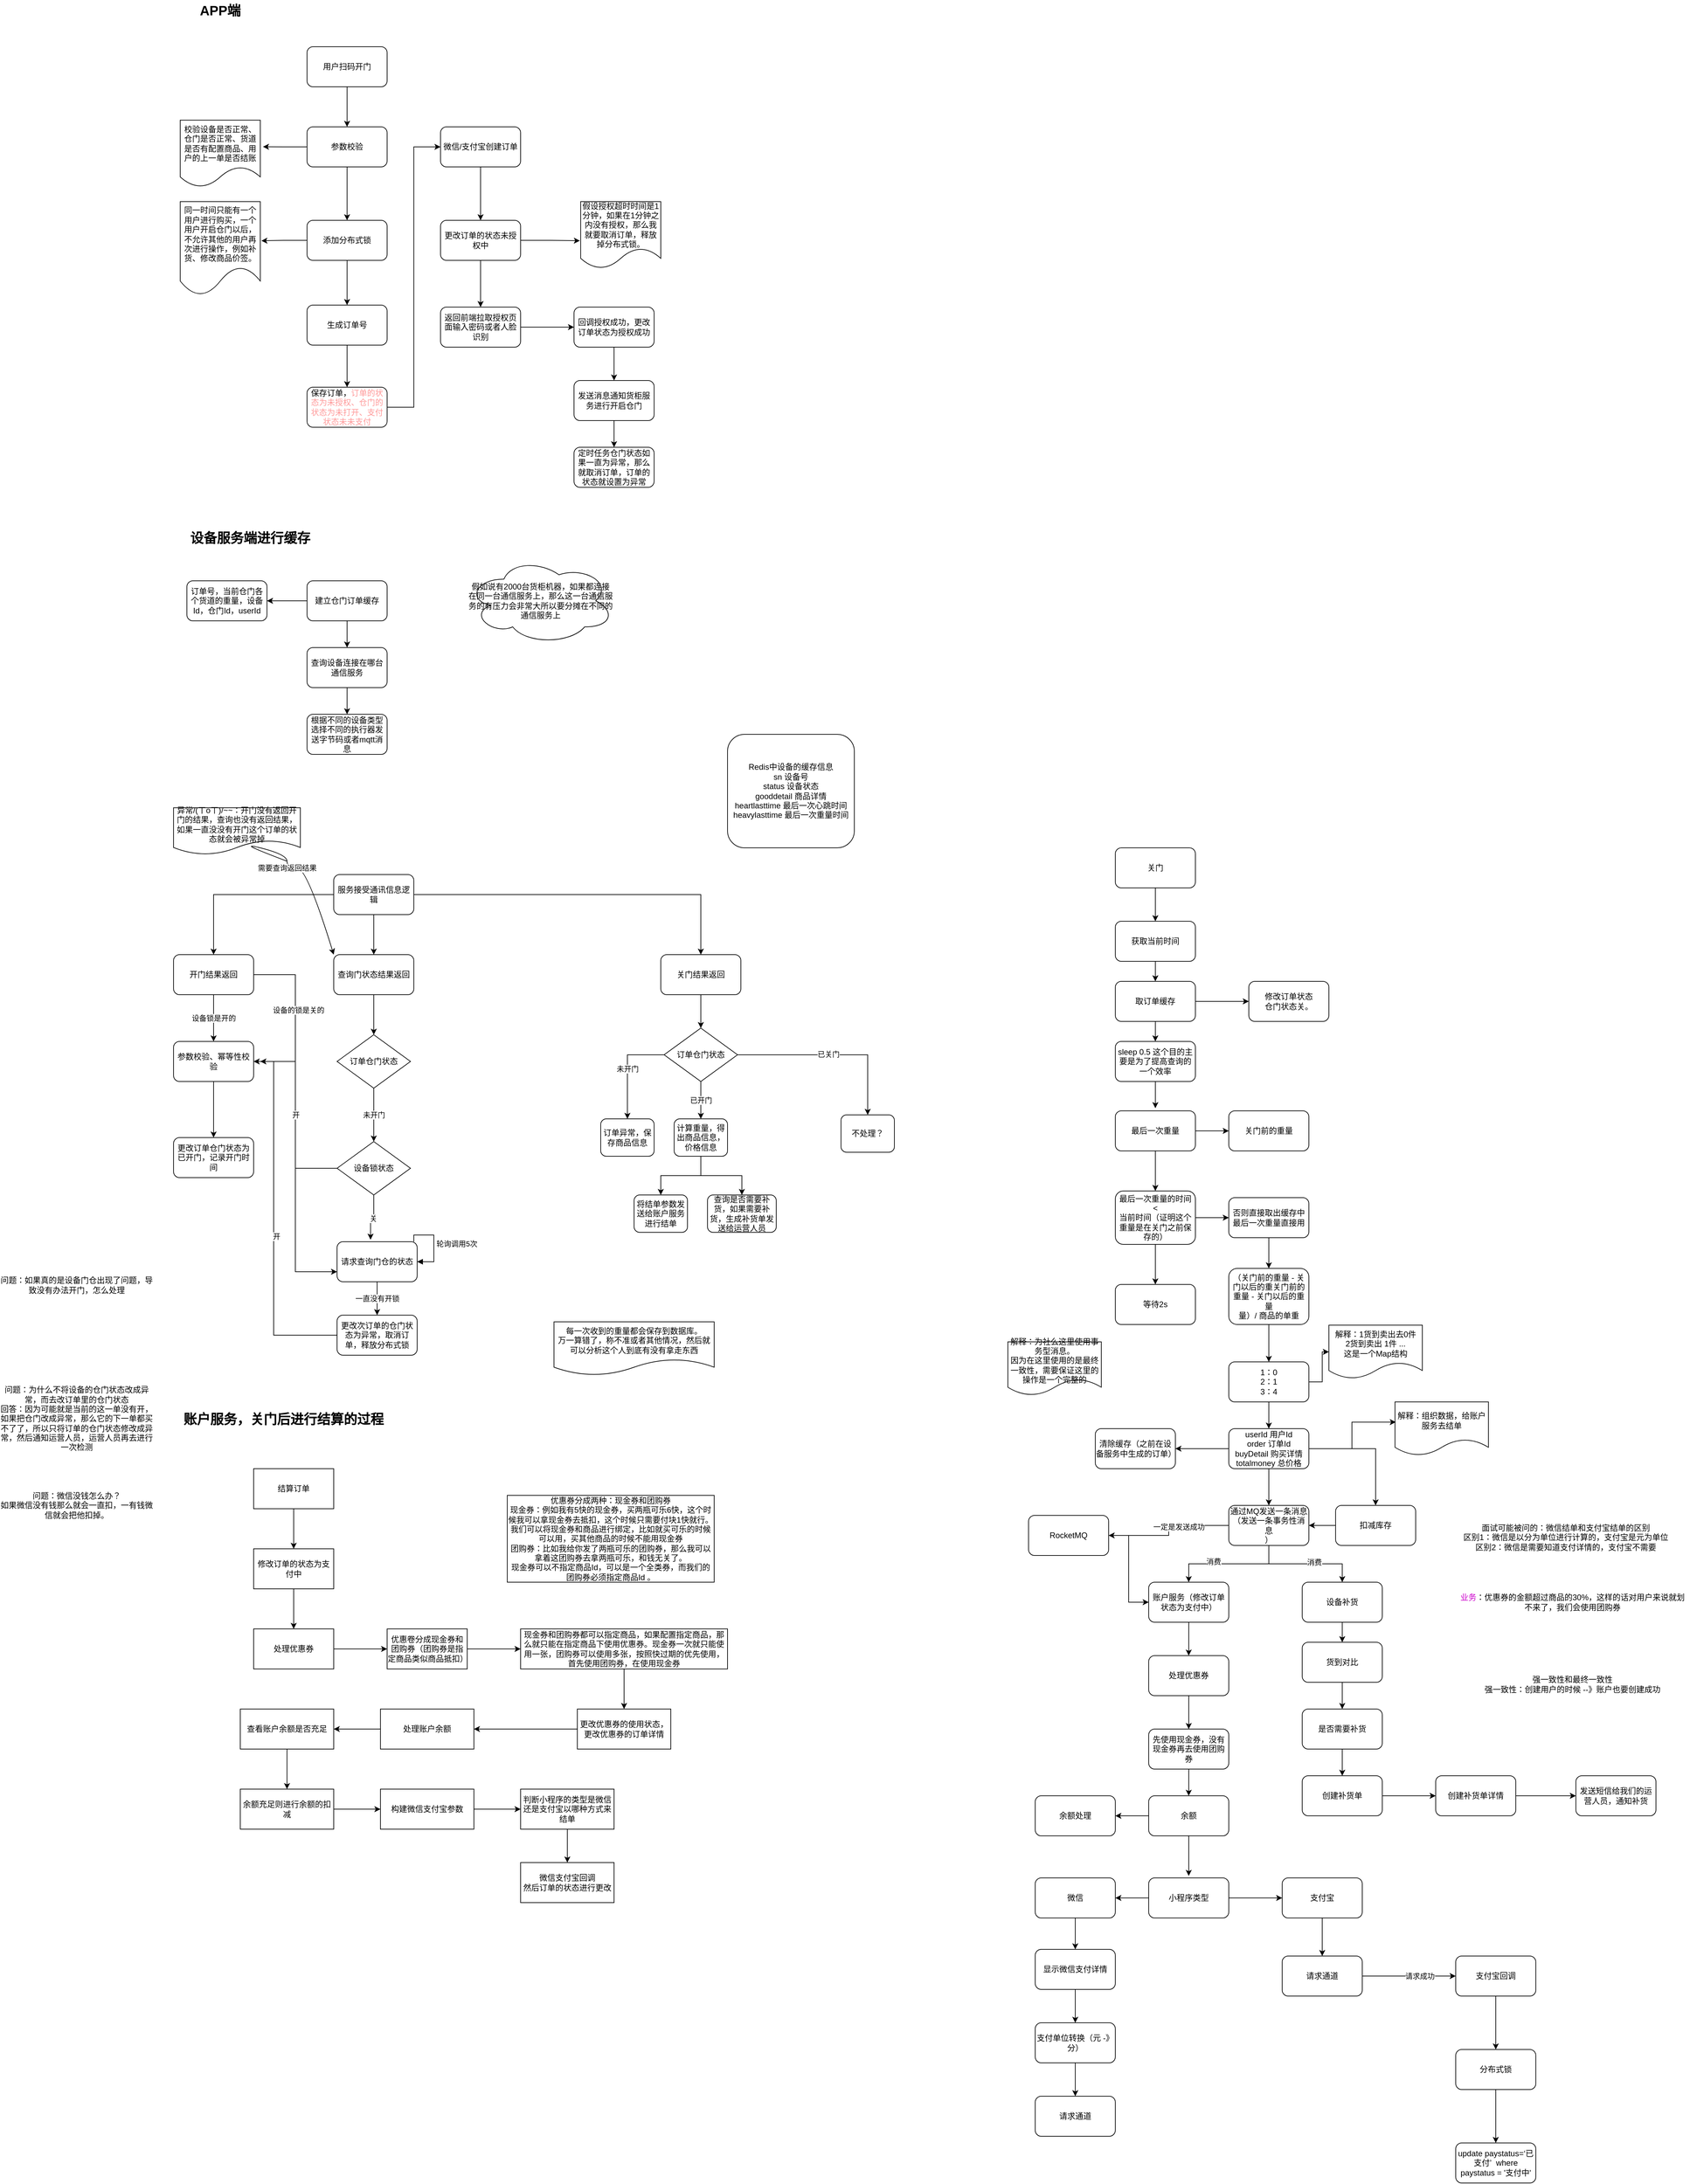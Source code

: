 <mxfile version="21.1.4" type="github">
  <diagram name="第 1 页" id="RkDC4rOG-JaYH36t-Z6l">
    <mxGraphModel dx="2062" dy="646" grid="1" gridSize="10" guides="1" tooltips="1" connect="1" arrows="1" fold="1" page="1" pageScale="1" pageWidth="827" pageHeight="1169" math="0" shadow="0">
      <root>
        <mxCell id="0" />
        <mxCell id="1" parent="0" />
        <mxCell id="wvqYO3dV8kKgbjnCDc3z-1" value="&lt;span style=&quot;font-size: 20px;&quot;&gt;&lt;b&gt;APP端&lt;/b&gt;&lt;/span&gt;" style="text;html=1;strokeColor=none;fillColor=none;align=center;verticalAlign=middle;whiteSpace=wrap;rounded=0;" vertex="1" parent="1">
          <mxGeometry x="20" y="50" width="100" height="30" as="geometry" />
        </mxCell>
        <mxCell id="wvqYO3dV8kKgbjnCDc3z-7" style="edgeStyle=orthogonalEdgeStyle;rounded=0;orthogonalLoop=1;jettySize=auto;html=1;entryX=0.5;entryY=0;entryDx=0;entryDy=0;" edge="1" parent="1" source="wvqYO3dV8kKgbjnCDc3z-2" target="wvqYO3dV8kKgbjnCDc3z-3">
          <mxGeometry relative="1" as="geometry" />
        </mxCell>
        <mxCell id="wvqYO3dV8kKgbjnCDc3z-2" value="用户扫码开门" style="rounded=1;whiteSpace=wrap;html=1;" vertex="1" parent="1">
          <mxGeometry x="200" y="120" width="120" height="60" as="geometry" />
        </mxCell>
        <mxCell id="wvqYO3dV8kKgbjnCDc3z-8" style="edgeStyle=orthogonalEdgeStyle;rounded=0;orthogonalLoop=1;jettySize=auto;html=1;entryX=0.5;entryY=0;entryDx=0;entryDy=0;" edge="1" parent="1" source="wvqYO3dV8kKgbjnCDc3z-3" target="wvqYO3dV8kKgbjnCDc3z-5">
          <mxGeometry relative="1" as="geometry" />
        </mxCell>
        <mxCell id="wvqYO3dV8kKgbjnCDc3z-12" style="edgeStyle=orthogonalEdgeStyle;rounded=0;orthogonalLoop=1;jettySize=auto;html=1;entryX=1.033;entryY=0.398;entryDx=0;entryDy=0;entryPerimeter=0;" edge="1" parent="1" source="wvqYO3dV8kKgbjnCDc3z-3" target="wvqYO3dV8kKgbjnCDc3z-10">
          <mxGeometry relative="1" as="geometry" />
        </mxCell>
        <mxCell id="wvqYO3dV8kKgbjnCDc3z-3" value="参数校验" style="rounded=1;whiteSpace=wrap;html=1;" vertex="1" parent="1">
          <mxGeometry x="200" y="240" width="120" height="60" as="geometry" />
        </mxCell>
        <mxCell id="wvqYO3dV8kKgbjnCDc3z-9" style="edgeStyle=orthogonalEdgeStyle;rounded=0;orthogonalLoop=1;jettySize=auto;html=1;exitX=0.5;exitY=1;exitDx=0;exitDy=0;entryX=0.5;entryY=0;entryDx=0;entryDy=0;" edge="1" parent="1" source="wvqYO3dV8kKgbjnCDc3z-5" target="wvqYO3dV8kKgbjnCDc3z-6">
          <mxGeometry relative="1" as="geometry" />
        </mxCell>
        <mxCell id="wvqYO3dV8kKgbjnCDc3z-15" style="edgeStyle=orthogonalEdgeStyle;rounded=0;orthogonalLoop=1;jettySize=auto;html=1;entryX=1.013;entryY=0.419;entryDx=0;entryDy=0;entryPerimeter=0;" edge="1" parent="1" source="wvqYO3dV8kKgbjnCDc3z-5" target="wvqYO3dV8kKgbjnCDc3z-13">
          <mxGeometry relative="1" as="geometry" />
        </mxCell>
        <mxCell id="wvqYO3dV8kKgbjnCDc3z-5" value="添加分布式锁" style="rounded=1;whiteSpace=wrap;html=1;" vertex="1" parent="1">
          <mxGeometry x="200" y="380" width="120" height="60" as="geometry" />
        </mxCell>
        <mxCell id="wvqYO3dV8kKgbjnCDc3z-17" style="edgeStyle=orthogonalEdgeStyle;rounded=0;orthogonalLoop=1;jettySize=auto;html=1;entryX=0.5;entryY=0;entryDx=0;entryDy=0;" edge="1" parent="1" source="wvqYO3dV8kKgbjnCDc3z-6" target="wvqYO3dV8kKgbjnCDc3z-16">
          <mxGeometry relative="1" as="geometry" />
        </mxCell>
        <mxCell id="wvqYO3dV8kKgbjnCDc3z-6" value="生成订单号" style="rounded=1;whiteSpace=wrap;html=1;" vertex="1" parent="1">
          <mxGeometry x="200" y="507" width="120" height="60" as="geometry" />
        </mxCell>
        <mxCell id="wvqYO3dV8kKgbjnCDc3z-10" value="校验设备是否正常、仓门是否正常、货道是否有配置商品、用户的上一单是否结账" style="shape=document;whiteSpace=wrap;html=1;boundedLbl=1;" vertex="1" parent="1">
          <mxGeometry x="10" y="230" width="120" height="100" as="geometry" />
        </mxCell>
        <mxCell id="wvqYO3dV8kKgbjnCDc3z-13" value="同一时间只能有一个用户进行购买，一个用户开启仓门以后，不允许其他的用户再次进行操作，例如补货、修改商品价签。" style="shape=document;whiteSpace=wrap;html=1;boundedLbl=1;" vertex="1" parent="1">
          <mxGeometry x="10" y="352" width="120" height="140" as="geometry" />
        </mxCell>
        <mxCell id="wvqYO3dV8kKgbjnCDc3z-21" style="edgeStyle=orthogonalEdgeStyle;rounded=0;orthogonalLoop=1;jettySize=auto;html=1;entryX=0;entryY=0.5;entryDx=0;entryDy=0;" edge="1" parent="1" source="wvqYO3dV8kKgbjnCDc3z-16" target="wvqYO3dV8kKgbjnCDc3z-18">
          <mxGeometry relative="1" as="geometry" />
        </mxCell>
        <mxCell id="wvqYO3dV8kKgbjnCDc3z-16" value="保存订单，&lt;font color=&quot;#ff9999&quot;&gt;订单的状态为未授权、仓门的状态为未打开、支付状态未未支付&lt;/font&gt;" style="rounded=1;whiteSpace=wrap;html=1;" vertex="1" parent="1">
          <mxGeometry x="200" y="630" width="120" height="60" as="geometry" />
        </mxCell>
        <mxCell id="wvqYO3dV8kKgbjnCDc3z-22" style="edgeStyle=orthogonalEdgeStyle;rounded=0;orthogonalLoop=1;jettySize=auto;html=1;entryX=0.5;entryY=0;entryDx=0;entryDy=0;" edge="1" parent="1" source="wvqYO3dV8kKgbjnCDc3z-18" target="wvqYO3dV8kKgbjnCDc3z-19">
          <mxGeometry relative="1" as="geometry" />
        </mxCell>
        <mxCell id="wvqYO3dV8kKgbjnCDc3z-18" value="微信/支付宝创建订单" style="rounded=1;whiteSpace=wrap;html=1;" vertex="1" parent="1">
          <mxGeometry x="400" y="240" width="120" height="60" as="geometry" />
        </mxCell>
        <mxCell id="wvqYO3dV8kKgbjnCDc3z-23" style="edgeStyle=orthogonalEdgeStyle;rounded=0;orthogonalLoop=1;jettySize=auto;html=1;entryX=0.5;entryY=0;entryDx=0;entryDy=0;" edge="1" parent="1" source="wvqYO3dV8kKgbjnCDc3z-19" target="wvqYO3dV8kKgbjnCDc3z-20">
          <mxGeometry relative="1" as="geometry" />
        </mxCell>
        <mxCell id="wvqYO3dV8kKgbjnCDc3z-25" style="edgeStyle=orthogonalEdgeStyle;rounded=0;orthogonalLoop=1;jettySize=auto;html=1;entryX=-0.01;entryY=0.586;entryDx=0;entryDy=0;entryPerimeter=0;" edge="1" parent="1" source="wvqYO3dV8kKgbjnCDc3z-19" target="wvqYO3dV8kKgbjnCDc3z-24">
          <mxGeometry relative="1" as="geometry" />
        </mxCell>
        <mxCell id="wvqYO3dV8kKgbjnCDc3z-19" value="更改订单的状态未授权中" style="rounded=1;whiteSpace=wrap;html=1;" vertex="1" parent="1">
          <mxGeometry x="400" y="380" width="120" height="60" as="geometry" />
        </mxCell>
        <mxCell id="wvqYO3dV8kKgbjnCDc3z-28" style="edgeStyle=orthogonalEdgeStyle;rounded=0;orthogonalLoop=1;jettySize=auto;html=1;entryX=0;entryY=0.5;entryDx=0;entryDy=0;" edge="1" parent="1" source="wvqYO3dV8kKgbjnCDc3z-20" target="wvqYO3dV8kKgbjnCDc3z-26">
          <mxGeometry relative="1" as="geometry" />
        </mxCell>
        <mxCell id="wvqYO3dV8kKgbjnCDc3z-20" value="返回前端拉取授权页面输入密码或者人脸识别" style="rounded=1;whiteSpace=wrap;html=1;" vertex="1" parent="1">
          <mxGeometry x="400" y="510" width="120" height="60" as="geometry" />
        </mxCell>
        <mxCell id="wvqYO3dV8kKgbjnCDc3z-24" value="假设授权超时时间是1分钟，如果在1分钟之内没有授权，那么我就要取消订单，释放掉分布式锁。" style="shape=document;whiteSpace=wrap;html=1;boundedLbl=1;" vertex="1" parent="1">
          <mxGeometry x="610" y="352" width="120" height="100" as="geometry" />
        </mxCell>
        <mxCell id="wvqYO3dV8kKgbjnCDc3z-29" style="edgeStyle=orthogonalEdgeStyle;rounded=0;orthogonalLoop=1;jettySize=auto;html=1;entryX=0.5;entryY=0;entryDx=0;entryDy=0;" edge="1" parent="1" source="wvqYO3dV8kKgbjnCDc3z-26" target="wvqYO3dV8kKgbjnCDc3z-27">
          <mxGeometry relative="1" as="geometry" />
        </mxCell>
        <mxCell id="wvqYO3dV8kKgbjnCDc3z-26" value="回调授权成功，更改订单状态为授权成功" style="rounded=1;whiteSpace=wrap;html=1;" vertex="1" parent="1">
          <mxGeometry x="600" y="510" width="120" height="60" as="geometry" />
        </mxCell>
        <mxCell id="wvqYO3dV8kKgbjnCDc3z-31" style="edgeStyle=orthogonalEdgeStyle;rounded=0;orthogonalLoop=1;jettySize=auto;html=1;entryX=0.5;entryY=0;entryDx=0;entryDy=0;" edge="1" parent="1" source="wvqYO3dV8kKgbjnCDc3z-27" target="wvqYO3dV8kKgbjnCDc3z-30">
          <mxGeometry relative="1" as="geometry" />
        </mxCell>
        <mxCell id="wvqYO3dV8kKgbjnCDc3z-27" value="发送消息通知货柜服务进行开启仓门" style="rounded=1;whiteSpace=wrap;html=1;" vertex="1" parent="1">
          <mxGeometry x="600" y="620" width="120" height="60" as="geometry" />
        </mxCell>
        <mxCell id="wvqYO3dV8kKgbjnCDc3z-30" value="定时任务仓门状态如果一直为异常，那么就取消订单，订单的状态就设置为异常" style="rounded=1;whiteSpace=wrap;html=1;" vertex="1" parent="1">
          <mxGeometry x="600" y="720" width="120" height="60" as="geometry" />
        </mxCell>
        <mxCell id="wvqYO3dV8kKgbjnCDc3z-32" value="&lt;span style=&quot;font-size: 20px;&quot;&gt;&lt;b&gt;设备服务端进行缓存&lt;/b&gt;&lt;/span&gt;" style="text;html=1;strokeColor=none;fillColor=none;align=center;verticalAlign=middle;whiteSpace=wrap;rounded=0;" vertex="1" parent="1">
          <mxGeometry x="20" y="840" width="190" height="30" as="geometry" />
        </mxCell>
        <mxCell id="wvqYO3dV8kKgbjnCDc3z-37" style="edgeStyle=orthogonalEdgeStyle;rounded=0;orthogonalLoop=1;jettySize=auto;html=1;entryX=1;entryY=0.5;entryDx=0;entryDy=0;" edge="1" parent="1" source="wvqYO3dV8kKgbjnCDc3z-33" target="wvqYO3dV8kKgbjnCDc3z-36">
          <mxGeometry relative="1" as="geometry" />
        </mxCell>
        <mxCell id="wvqYO3dV8kKgbjnCDc3z-38" style="edgeStyle=orthogonalEdgeStyle;rounded=0;orthogonalLoop=1;jettySize=auto;html=1;entryX=0.5;entryY=0;entryDx=0;entryDy=0;" edge="1" parent="1" source="wvqYO3dV8kKgbjnCDc3z-33" target="wvqYO3dV8kKgbjnCDc3z-34">
          <mxGeometry relative="1" as="geometry" />
        </mxCell>
        <mxCell id="wvqYO3dV8kKgbjnCDc3z-33" value="建立仓门订单缓存" style="rounded=1;whiteSpace=wrap;html=1;" vertex="1" parent="1">
          <mxGeometry x="200" y="920" width="120" height="60" as="geometry" />
        </mxCell>
        <mxCell id="wvqYO3dV8kKgbjnCDc3z-39" style="edgeStyle=orthogonalEdgeStyle;rounded=0;orthogonalLoop=1;jettySize=auto;html=1;entryX=0.5;entryY=0;entryDx=0;entryDy=0;" edge="1" parent="1" source="wvqYO3dV8kKgbjnCDc3z-34" target="wvqYO3dV8kKgbjnCDc3z-35">
          <mxGeometry relative="1" as="geometry" />
        </mxCell>
        <mxCell id="wvqYO3dV8kKgbjnCDc3z-34" value="查询设备连接在哪台通信服务" style="rounded=1;whiteSpace=wrap;html=1;" vertex="1" parent="1">
          <mxGeometry x="200" y="1020" width="120" height="60" as="geometry" />
        </mxCell>
        <mxCell id="wvqYO3dV8kKgbjnCDc3z-35" value="根据不同的设备类型选择不同的执行器发送字节码或者mqtt消息" style="rounded=1;whiteSpace=wrap;html=1;" vertex="1" parent="1">
          <mxGeometry x="200" y="1120" width="120" height="60" as="geometry" />
        </mxCell>
        <mxCell id="wvqYO3dV8kKgbjnCDc3z-36" value="订单号，当前仓门各个货道的重量，设备Id，仓门Id，userId" style="rounded=1;whiteSpace=wrap;html=1;" vertex="1" parent="1">
          <mxGeometry x="20" y="920" width="120" height="60" as="geometry" />
        </mxCell>
        <mxCell id="wvqYO3dV8kKgbjnCDc3z-40" value="假如说有2000台货柜机器，如果都连接在同一台通信服务上，那么这一台通信服务的有压力会非常大所以要分摊在不同的通信服务上" style="ellipse;shape=cloud;whiteSpace=wrap;html=1;" vertex="1" parent="1">
          <mxGeometry x="440" y="885" width="220" height="130" as="geometry" />
        </mxCell>
        <mxCell id="wvqYO3dV8kKgbjnCDc3z-42" value="&lt;span style=&quot;font-size: 20px;&quot;&gt;&lt;b&gt;账户服务，关门后进行结算的过程&lt;/b&gt;&lt;/span&gt;" style="text;html=1;strokeColor=none;fillColor=none;align=center;verticalAlign=middle;whiteSpace=wrap;rounded=0;" vertex="1" parent="1">
          <mxGeometry x="10" y="2160" width="310" height="30" as="geometry" />
        </mxCell>
        <mxCell id="wvqYO3dV8kKgbjnCDc3z-47" style="edgeStyle=orthogonalEdgeStyle;rounded=0;orthogonalLoop=1;jettySize=auto;html=1;" edge="1" parent="1" source="wvqYO3dV8kKgbjnCDc3z-43" target="wvqYO3dV8kKgbjnCDc3z-44">
          <mxGeometry relative="1" as="geometry" />
        </mxCell>
        <mxCell id="wvqYO3dV8kKgbjnCDc3z-43" value="结算订单" style="rounded=0;whiteSpace=wrap;html=1;" vertex="1" parent="1">
          <mxGeometry x="120" y="2250" width="120" height="60" as="geometry" />
        </mxCell>
        <mxCell id="wvqYO3dV8kKgbjnCDc3z-48" style="edgeStyle=orthogonalEdgeStyle;rounded=0;orthogonalLoop=1;jettySize=auto;html=1;entryX=0.5;entryY=0;entryDx=0;entryDy=0;" edge="1" parent="1" source="wvqYO3dV8kKgbjnCDc3z-44" target="wvqYO3dV8kKgbjnCDc3z-45">
          <mxGeometry relative="1" as="geometry" />
        </mxCell>
        <mxCell id="wvqYO3dV8kKgbjnCDc3z-44" value="修改订单的状态为支付中" style="rounded=0;whiteSpace=wrap;html=1;" vertex="1" parent="1">
          <mxGeometry x="120" y="2370" width="120" height="60" as="geometry" />
        </mxCell>
        <mxCell id="wvqYO3dV8kKgbjnCDc3z-49" style="edgeStyle=orthogonalEdgeStyle;rounded=0;orthogonalLoop=1;jettySize=auto;html=1;entryX=0;entryY=0.5;entryDx=0;entryDy=0;" edge="1" parent="1" source="wvqYO3dV8kKgbjnCDc3z-45" target="wvqYO3dV8kKgbjnCDc3z-46">
          <mxGeometry relative="1" as="geometry" />
        </mxCell>
        <mxCell id="wvqYO3dV8kKgbjnCDc3z-45" value="处理优惠券" style="rounded=0;whiteSpace=wrap;html=1;" vertex="1" parent="1">
          <mxGeometry x="120" y="2490" width="120" height="60" as="geometry" />
        </mxCell>
        <mxCell id="wvqYO3dV8kKgbjnCDc3z-51" style="edgeStyle=orthogonalEdgeStyle;rounded=0;orthogonalLoop=1;jettySize=auto;html=1;entryX=0;entryY=0.5;entryDx=0;entryDy=0;" edge="1" parent="1" source="wvqYO3dV8kKgbjnCDc3z-46" target="wvqYO3dV8kKgbjnCDc3z-50">
          <mxGeometry relative="1" as="geometry" />
        </mxCell>
        <mxCell id="wvqYO3dV8kKgbjnCDc3z-46" value="优惠卷分成现金券和团购券（团购券是指定商品类似商品抵扣）" style="rounded=0;whiteSpace=wrap;html=1;" vertex="1" parent="1">
          <mxGeometry x="320" y="2490" width="120" height="60" as="geometry" />
        </mxCell>
        <mxCell id="wvqYO3dV8kKgbjnCDc3z-53" style="edgeStyle=orthogonalEdgeStyle;rounded=0;orthogonalLoop=1;jettySize=auto;html=1;entryX=0.5;entryY=0;entryDx=0;entryDy=0;" edge="1" parent="1" source="wvqYO3dV8kKgbjnCDc3z-50" target="wvqYO3dV8kKgbjnCDc3z-52">
          <mxGeometry relative="1" as="geometry" />
        </mxCell>
        <mxCell id="wvqYO3dV8kKgbjnCDc3z-50" value="现金券和团购券都可以指定商品，如果配置指定商品，那么就只能在指定商品下使用优惠券。现金券一次就只能使用一张，团购券可以使用多张，按照快过期的优先使用，首先使用团购券，在使用现金券" style="rounded=0;whiteSpace=wrap;html=1;" vertex="1" parent="1">
          <mxGeometry x="520" y="2490" width="310" height="60" as="geometry" />
        </mxCell>
        <mxCell id="wvqYO3dV8kKgbjnCDc3z-55" style="edgeStyle=orthogonalEdgeStyle;rounded=0;orthogonalLoop=1;jettySize=auto;html=1;" edge="1" parent="1" source="wvqYO3dV8kKgbjnCDc3z-52" target="wvqYO3dV8kKgbjnCDc3z-54">
          <mxGeometry relative="1" as="geometry" />
        </mxCell>
        <mxCell id="wvqYO3dV8kKgbjnCDc3z-52" value="更改优惠券的使用状态，更改优惠券的订单详情" style="rounded=0;whiteSpace=wrap;html=1;" vertex="1" parent="1">
          <mxGeometry x="605" y="2610" width="140" height="60" as="geometry" />
        </mxCell>
        <mxCell id="wvqYO3dV8kKgbjnCDc3z-57" style="edgeStyle=orthogonalEdgeStyle;rounded=0;orthogonalLoop=1;jettySize=auto;html=1;entryX=1;entryY=0.5;entryDx=0;entryDy=0;" edge="1" parent="1" source="wvqYO3dV8kKgbjnCDc3z-54" target="wvqYO3dV8kKgbjnCDc3z-56">
          <mxGeometry relative="1" as="geometry" />
        </mxCell>
        <mxCell id="wvqYO3dV8kKgbjnCDc3z-54" value="处理账户余额" style="rounded=0;whiteSpace=wrap;html=1;" vertex="1" parent="1">
          <mxGeometry x="310" y="2610" width="140" height="60" as="geometry" />
        </mxCell>
        <mxCell id="wvqYO3dV8kKgbjnCDc3z-59" style="edgeStyle=orthogonalEdgeStyle;rounded=0;orthogonalLoop=1;jettySize=auto;html=1;entryX=0.5;entryY=0;entryDx=0;entryDy=0;" edge="1" parent="1" source="wvqYO3dV8kKgbjnCDc3z-56" target="wvqYO3dV8kKgbjnCDc3z-58">
          <mxGeometry relative="1" as="geometry" />
        </mxCell>
        <mxCell id="wvqYO3dV8kKgbjnCDc3z-56" value="查看账户余额是否充足" style="rounded=0;whiteSpace=wrap;html=1;" vertex="1" parent="1">
          <mxGeometry x="100" y="2610" width="140" height="60" as="geometry" />
        </mxCell>
        <mxCell id="wvqYO3dV8kKgbjnCDc3z-63" style="edgeStyle=orthogonalEdgeStyle;rounded=0;orthogonalLoop=1;jettySize=auto;html=1;entryX=0;entryY=0.5;entryDx=0;entryDy=0;" edge="1" parent="1" source="wvqYO3dV8kKgbjnCDc3z-58" target="wvqYO3dV8kKgbjnCDc3z-60">
          <mxGeometry relative="1" as="geometry" />
        </mxCell>
        <mxCell id="wvqYO3dV8kKgbjnCDc3z-58" value="余额充足则进行余额的扣减" style="rounded=0;whiteSpace=wrap;html=1;" vertex="1" parent="1">
          <mxGeometry x="100" y="2730" width="140" height="60" as="geometry" />
        </mxCell>
        <mxCell id="wvqYO3dV8kKgbjnCDc3z-64" style="edgeStyle=orthogonalEdgeStyle;rounded=0;orthogonalLoop=1;jettySize=auto;html=1;" edge="1" parent="1" source="wvqYO3dV8kKgbjnCDc3z-60" target="wvqYO3dV8kKgbjnCDc3z-61">
          <mxGeometry relative="1" as="geometry" />
        </mxCell>
        <mxCell id="wvqYO3dV8kKgbjnCDc3z-60" value="构建微信支付宝参数" style="rounded=0;whiteSpace=wrap;html=1;" vertex="1" parent="1">
          <mxGeometry x="310" y="2730" width="140" height="60" as="geometry" />
        </mxCell>
        <mxCell id="wvqYO3dV8kKgbjnCDc3z-65" style="edgeStyle=orthogonalEdgeStyle;rounded=0;orthogonalLoop=1;jettySize=auto;html=1;entryX=0.5;entryY=0;entryDx=0;entryDy=0;" edge="1" parent="1" source="wvqYO3dV8kKgbjnCDc3z-61" target="wvqYO3dV8kKgbjnCDc3z-62">
          <mxGeometry relative="1" as="geometry" />
        </mxCell>
        <mxCell id="wvqYO3dV8kKgbjnCDc3z-61" value="判断小程序的类型是微信还是支付宝以哪种方式来结单" style="rounded=0;whiteSpace=wrap;html=1;" vertex="1" parent="1">
          <mxGeometry x="520" y="2730" width="140" height="60" as="geometry" />
        </mxCell>
        <mxCell id="wvqYO3dV8kKgbjnCDc3z-62" value="微信支付宝回调&lt;br&gt;然后订单的状态进行更改" style="rounded=0;whiteSpace=wrap;html=1;" vertex="1" parent="1">
          <mxGeometry x="520" y="2840" width="140" height="60" as="geometry" />
        </mxCell>
        <mxCell id="wvqYO3dV8kKgbjnCDc3z-77" style="edgeStyle=orthogonalEdgeStyle;rounded=0;orthogonalLoop=1;jettySize=auto;html=1;entryX=0.5;entryY=0;entryDx=0;entryDy=0;" edge="1" parent="1" source="wvqYO3dV8kKgbjnCDc3z-67" target="wvqYO3dV8kKgbjnCDc3z-68">
          <mxGeometry relative="1" as="geometry" />
        </mxCell>
        <mxCell id="wvqYO3dV8kKgbjnCDc3z-78" style="edgeStyle=orthogonalEdgeStyle;rounded=0;orthogonalLoop=1;jettySize=auto;html=1;entryX=0.5;entryY=0;entryDx=0;entryDy=0;" edge="1" parent="1" source="wvqYO3dV8kKgbjnCDc3z-67" target="wvqYO3dV8kKgbjnCDc3z-70">
          <mxGeometry relative="1" as="geometry" />
        </mxCell>
        <mxCell id="wvqYO3dV8kKgbjnCDc3z-106" style="edgeStyle=orthogonalEdgeStyle;rounded=0;orthogonalLoop=1;jettySize=auto;html=1;entryX=0.5;entryY=0;entryDx=0;entryDy=0;" edge="1" parent="1" source="wvqYO3dV8kKgbjnCDc3z-67" target="wvqYO3dV8kKgbjnCDc3z-69">
          <mxGeometry relative="1" as="geometry" />
        </mxCell>
        <mxCell id="wvqYO3dV8kKgbjnCDc3z-67" value="服务接受通讯信息逻辑" style="rounded=1;whiteSpace=wrap;html=1;" vertex="1" parent="1">
          <mxGeometry x="240" y="1360" width="120" height="60" as="geometry" />
        </mxCell>
        <mxCell id="wvqYO3dV8kKgbjnCDc3z-79" value="设备锁是开的" style="edgeStyle=orthogonalEdgeStyle;rounded=0;orthogonalLoop=1;jettySize=auto;html=1;entryX=0.5;entryY=0;entryDx=0;entryDy=0;" edge="1" parent="1" source="wvqYO3dV8kKgbjnCDc3z-68" target="wvqYO3dV8kKgbjnCDc3z-76">
          <mxGeometry relative="1" as="geometry" />
        </mxCell>
        <mxCell id="wvqYO3dV8kKgbjnCDc3z-98" style="edgeStyle=orthogonalEdgeStyle;rounded=0;orthogonalLoop=1;jettySize=auto;html=1;entryX=0;entryY=0.75;entryDx=0;entryDy=0;" edge="1" parent="1" source="wvqYO3dV8kKgbjnCDc3z-68" target="wvqYO3dV8kKgbjnCDc3z-88">
          <mxGeometry relative="1" as="geometry" />
        </mxCell>
        <mxCell id="wvqYO3dV8kKgbjnCDc3z-99" value="设备的锁是关的" style="edgeLabel;html=1;align=center;verticalAlign=middle;resizable=0;points=[];" vertex="1" connectable="0" parent="wvqYO3dV8kKgbjnCDc3z-98">
          <mxGeometry x="-0.594" y="4" relative="1" as="geometry">
            <mxPoint as="offset" />
          </mxGeometry>
        </mxCell>
        <mxCell id="wvqYO3dV8kKgbjnCDc3z-68" value="开门结果返回" style="rounded=1;whiteSpace=wrap;html=1;" vertex="1" parent="1">
          <mxGeometry y="1480" width="120" height="60" as="geometry" />
        </mxCell>
        <mxCell id="wvqYO3dV8kKgbjnCDc3z-108" style="edgeStyle=orthogonalEdgeStyle;rounded=0;orthogonalLoop=1;jettySize=auto;html=1;entryX=0.5;entryY=0;entryDx=0;entryDy=0;" edge="1" parent="1" source="wvqYO3dV8kKgbjnCDc3z-69" target="wvqYO3dV8kKgbjnCDc3z-107">
          <mxGeometry relative="1" as="geometry" />
        </mxCell>
        <mxCell id="wvqYO3dV8kKgbjnCDc3z-69" value="关门结果返回" style="rounded=1;whiteSpace=wrap;html=1;" vertex="1" parent="1">
          <mxGeometry x="730" y="1480" width="120" height="60" as="geometry" />
        </mxCell>
        <mxCell id="wvqYO3dV8kKgbjnCDc3z-73" style="edgeStyle=orthogonalEdgeStyle;rounded=0;orthogonalLoop=1;jettySize=auto;html=1;" edge="1" parent="1" source="wvqYO3dV8kKgbjnCDc3z-70" target="wvqYO3dV8kKgbjnCDc3z-72">
          <mxGeometry relative="1" as="geometry" />
        </mxCell>
        <mxCell id="wvqYO3dV8kKgbjnCDc3z-70" value="查询门状态结果返回" style="rounded=1;whiteSpace=wrap;html=1;" vertex="1" parent="1">
          <mxGeometry x="240" y="1480" width="120" height="60" as="geometry" />
        </mxCell>
        <mxCell id="wvqYO3dV8kKgbjnCDc3z-75" value="未开门" style="edgeStyle=orthogonalEdgeStyle;rounded=0;orthogonalLoop=1;jettySize=auto;html=1;entryX=0.5;entryY=0;entryDx=0;entryDy=0;" edge="1" parent="1" source="wvqYO3dV8kKgbjnCDc3z-72" target="wvqYO3dV8kKgbjnCDc3z-74">
          <mxGeometry relative="1" as="geometry" />
        </mxCell>
        <mxCell id="wvqYO3dV8kKgbjnCDc3z-72" value="订单仓门状态" style="rhombus;whiteSpace=wrap;html=1;" vertex="1" parent="1">
          <mxGeometry x="245" y="1600" width="110" height="80" as="geometry" />
        </mxCell>
        <mxCell id="wvqYO3dV8kKgbjnCDc3z-82" value="开" style="edgeStyle=orthogonalEdgeStyle;rounded=0;orthogonalLoop=1;jettySize=auto;html=1;entryX=1;entryY=0.5;entryDx=0;entryDy=0;" edge="1" parent="1" source="wvqYO3dV8kKgbjnCDc3z-74" target="wvqYO3dV8kKgbjnCDc3z-76">
          <mxGeometry relative="1" as="geometry" />
        </mxCell>
        <mxCell id="wvqYO3dV8kKgbjnCDc3z-89" value="关" style="edgeStyle=orthogonalEdgeStyle;rounded=0;orthogonalLoop=1;jettySize=auto;html=1;entryX=0.418;entryY=-0.05;entryDx=0;entryDy=0;entryPerimeter=0;" edge="1" parent="1" source="wvqYO3dV8kKgbjnCDc3z-74" target="wvqYO3dV8kKgbjnCDc3z-88">
          <mxGeometry relative="1" as="geometry" />
        </mxCell>
        <mxCell id="wvqYO3dV8kKgbjnCDc3z-74" value="设备锁状态" style="rhombus;whiteSpace=wrap;html=1;" vertex="1" parent="1">
          <mxGeometry x="245" y="1760" width="110" height="80" as="geometry" />
        </mxCell>
        <mxCell id="wvqYO3dV8kKgbjnCDc3z-81" style="edgeStyle=orthogonalEdgeStyle;rounded=0;orthogonalLoop=1;jettySize=auto;html=1;entryX=0.5;entryY=0;entryDx=0;entryDy=0;" edge="1" parent="1" source="wvqYO3dV8kKgbjnCDc3z-76" target="wvqYO3dV8kKgbjnCDc3z-80">
          <mxGeometry relative="1" as="geometry" />
        </mxCell>
        <mxCell id="wvqYO3dV8kKgbjnCDc3z-76" value="参数校验、幂等性校验" style="rounded=1;whiteSpace=wrap;html=1;" vertex="1" parent="1">
          <mxGeometry y="1610" width="120" height="60" as="geometry" />
        </mxCell>
        <mxCell id="wvqYO3dV8kKgbjnCDc3z-80" value="更改订单仓门状态为已开门，记录开门时间" style="rounded=1;whiteSpace=wrap;html=1;" vertex="1" parent="1">
          <mxGeometry y="1754" width="120" height="60" as="geometry" />
        </mxCell>
        <mxCell id="wvqYO3dV8kKgbjnCDc3z-95" value="一直没有开锁" style="edgeStyle=orthogonalEdgeStyle;rounded=0;orthogonalLoop=1;jettySize=auto;html=1;entryX=0.5;entryY=0;entryDx=0;entryDy=0;" edge="1" parent="1" source="wvqYO3dV8kKgbjnCDc3z-88" target="wvqYO3dV8kKgbjnCDc3z-94">
          <mxGeometry relative="1" as="geometry" />
        </mxCell>
        <mxCell id="wvqYO3dV8kKgbjnCDc3z-88" value="请求查询门仓的状态" style="rounded=1;whiteSpace=wrap;html=1;" vertex="1" parent="1">
          <mxGeometry x="245" y="1910" width="120" height="60" as="geometry" />
        </mxCell>
        <mxCell id="wvqYO3dV8kKgbjnCDc3z-93" value="轮询调用5次" style="html=1;align=left;spacingLeft=2;endArrow=block;rounded=0;edgeStyle=orthogonalEdgeStyle;curved=0;rounded=0;" edge="1" parent="1">
          <mxGeometry relative="1" as="geometry">
            <mxPoint x="360" y="1910" as="sourcePoint" />
            <Array as="points">
              <mxPoint x="360" y="1900" />
              <mxPoint x="390" y="1900" />
              <mxPoint x="390" y="1940" />
            </Array>
            <mxPoint x="365" y="1940" as="targetPoint" />
          </mxGeometry>
        </mxCell>
        <mxCell id="wvqYO3dV8kKgbjnCDc3z-96" style="edgeStyle=orthogonalEdgeStyle;rounded=0;orthogonalLoop=1;jettySize=auto;html=1;" edge="1" parent="1" source="wvqYO3dV8kKgbjnCDc3z-94">
          <mxGeometry relative="1" as="geometry">
            <mxPoint x="130" y="1640" as="targetPoint" />
            <Array as="points">
              <mxPoint x="150" y="2050" />
              <mxPoint x="150" y="1640" />
            </Array>
          </mxGeometry>
        </mxCell>
        <mxCell id="wvqYO3dV8kKgbjnCDc3z-97" value="开" style="edgeLabel;html=1;align=center;verticalAlign=middle;resizable=0;points=[];" vertex="1" connectable="0" parent="wvqYO3dV8kKgbjnCDc3z-96">
          <mxGeometry x="-0.073" y="-3" relative="1" as="geometry">
            <mxPoint x="1" as="offset" />
          </mxGeometry>
        </mxCell>
        <mxCell id="wvqYO3dV8kKgbjnCDc3z-94" value="更改次订单的仓门状态为异常，取消订单，释放分布式锁" style="rounded=1;whiteSpace=wrap;html=1;" vertex="1" parent="1">
          <mxGeometry x="245" y="2020" width="120" height="60" as="geometry" />
        </mxCell>
        <mxCell id="wvqYO3dV8kKgbjnCDc3z-100" value="问题：如果真的是设备门仓出现了问题，导致没有办法开门，怎么处理" style="text;html=1;strokeColor=none;fillColor=none;align=center;verticalAlign=middle;whiteSpace=wrap;rounded=0;" vertex="1" parent="1">
          <mxGeometry x="-260" y="1960" width="230" height="30" as="geometry" />
        </mxCell>
        <mxCell id="wvqYO3dV8kKgbjnCDc3z-102" value="异常/(ㄒoㄒ)/~~：开门没有返回开门的结果，查询也没有返回结果，如果一直没没有开门这个订单的状态就会被异常掉" style="shape=document;whiteSpace=wrap;html=1;boundedLbl=1;" vertex="1" parent="1">
          <mxGeometry y="1260" width="190" height="70" as="geometry" />
        </mxCell>
        <mxCell id="wvqYO3dV8kKgbjnCDc3z-103" value="问题：为什么不将设备的仓门状态改成异常，而去改订单里的仓门状态&lt;br&gt;回答：因为可能就是当前的这一单没有开，如果把仓门改成异常，那么它的下一单都买不了了，所以只将订单的仓门状态修改成异常，然后通知运营人员，运营人员再去进行一次检测" style="text;html=1;strokeColor=none;fillColor=none;align=center;verticalAlign=middle;whiteSpace=wrap;rounded=0;" vertex="1" parent="1">
          <mxGeometry x="-260" y="2115" width="230" height="120" as="geometry" />
        </mxCell>
        <mxCell id="wvqYO3dV8kKgbjnCDc3z-104" value="" style="curved=1;endArrow=classic;html=1;rounded=0;entryX=0;entryY=0;entryDx=0;entryDy=0;" edge="1" parent="1" target="wvqYO3dV8kKgbjnCDc3z-70">
          <mxGeometry width="50" height="50" relative="1" as="geometry">
            <mxPoint x="170" y="1340" as="sourcePoint" />
            <mxPoint x="40" y="1260" as="targetPoint" />
            <Array as="points">
              <mxPoint x="90" y="1310" />
              <mxPoint x="170" y="1330" />
              <mxPoint x="170" y="1350" />
              <mxPoint x="200" y="1350" />
            </Array>
          </mxGeometry>
        </mxCell>
        <mxCell id="wvqYO3dV8kKgbjnCDc3z-105" value="需要查询返回结果&lt;br&gt;" style="edgeLabel;html=1;align=center;verticalAlign=middle;resizable=0;points=[];" vertex="1" connectable="0" parent="wvqYO3dV8kKgbjnCDc3z-104">
          <mxGeometry x="-0.486" y="-11" relative="1" as="geometry">
            <mxPoint x="77" y="28" as="offset" />
          </mxGeometry>
        </mxCell>
        <mxCell id="wvqYO3dV8kKgbjnCDc3z-110" value="未开门" style="edgeStyle=orthogonalEdgeStyle;rounded=0;orthogonalLoop=1;jettySize=auto;html=1;entryX=0.5;entryY=0;entryDx=0;entryDy=0;" edge="1" parent="1" source="wvqYO3dV8kKgbjnCDc3z-107" target="wvqYO3dV8kKgbjnCDc3z-109">
          <mxGeometry relative="1" as="geometry" />
        </mxCell>
        <mxCell id="wvqYO3dV8kKgbjnCDc3z-112" value="已开门" style="edgeStyle=orthogonalEdgeStyle;rounded=0;orthogonalLoop=1;jettySize=auto;html=1;entryX=0.5;entryY=0;entryDx=0;entryDy=0;" edge="1" parent="1" source="wvqYO3dV8kKgbjnCDc3z-107" target="wvqYO3dV8kKgbjnCDc3z-111">
          <mxGeometry relative="1" as="geometry" />
        </mxCell>
        <mxCell id="wvqYO3dV8kKgbjnCDc3z-118" style="edgeStyle=orthogonalEdgeStyle;rounded=0;orthogonalLoop=1;jettySize=auto;html=1;entryX=0.5;entryY=0;entryDx=0;entryDy=0;" edge="1" parent="1" source="wvqYO3dV8kKgbjnCDc3z-107" target="wvqYO3dV8kKgbjnCDc3z-117">
          <mxGeometry relative="1" as="geometry" />
        </mxCell>
        <mxCell id="wvqYO3dV8kKgbjnCDc3z-119" value="已关门" style="edgeLabel;html=1;align=center;verticalAlign=middle;resizable=0;points=[];" vertex="1" connectable="0" parent="wvqYO3dV8kKgbjnCDc3z-118">
          <mxGeometry x="-0.046" y="1" relative="1" as="geometry">
            <mxPoint as="offset" />
          </mxGeometry>
        </mxCell>
        <mxCell id="wvqYO3dV8kKgbjnCDc3z-107" value="订单仓门状态" style="rhombus;whiteSpace=wrap;html=1;" vertex="1" parent="1">
          <mxGeometry x="735" y="1590" width="110" height="80" as="geometry" />
        </mxCell>
        <mxCell id="wvqYO3dV8kKgbjnCDc3z-109" value="订单异常，保存商品信息" style="rounded=1;whiteSpace=wrap;html=1;" vertex="1" parent="1">
          <mxGeometry x="640" y="1726" width="80" height="56" as="geometry" />
        </mxCell>
        <mxCell id="wvqYO3dV8kKgbjnCDc3z-115" style="edgeStyle=orthogonalEdgeStyle;rounded=0;orthogonalLoop=1;jettySize=auto;html=1;entryX=0.5;entryY=0;entryDx=0;entryDy=0;" edge="1" parent="1" source="wvqYO3dV8kKgbjnCDc3z-111" target="wvqYO3dV8kKgbjnCDc3z-113">
          <mxGeometry relative="1" as="geometry" />
        </mxCell>
        <mxCell id="wvqYO3dV8kKgbjnCDc3z-116" style="edgeStyle=orthogonalEdgeStyle;rounded=0;orthogonalLoop=1;jettySize=auto;html=1;entryX=0.5;entryY=0;entryDx=0;entryDy=0;" edge="1" parent="1" source="wvqYO3dV8kKgbjnCDc3z-111" target="wvqYO3dV8kKgbjnCDc3z-114">
          <mxGeometry relative="1" as="geometry" />
        </mxCell>
        <mxCell id="wvqYO3dV8kKgbjnCDc3z-111" value="计算重量，得出商品信息，价格信息" style="rounded=1;whiteSpace=wrap;html=1;" vertex="1" parent="1">
          <mxGeometry x="750" y="1726" width="80" height="56" as="geometry" />
        </mxCell>
        <mxCell id="wvqYO3dV8kKgbjnCDc3z-113" value="将结单参数发送给账户服务进行结单" style="rounded=1;whiteSpace=wrap;html=1;" vertex="1" parent="1">
          <mxGeometry x="690" y="1840" width="80" height="56" as="geometry" />
        </mxCell>
        <mxCell id="wvqYO3dV8kKgbjnCDc3z-114" value="查询是否需要补货，如果需要补货，生成补货单发送给运营人员" style="rounded=1;whiteSpace=wrap;html=1;" vertex="1" parent="1">
          <mxGeometry x="800" y="1840" width="103" height="56" as="geometry" />
        </mxCell>
        <mxCell id="wvqYO3dV8kKgbjnCDc3z-117" value="不处理？" style="rounded=1;whiteSpace=wrap;html=1;" vertex="1" parent="1">
          <mxGeometry x="1000" y="1720" width="80" height="56" as="geometry" />
        </mxCell>
        <mxCell id="wvqYO3dV8kKgbjnCDc3z-120" value="问题：微信没钱怎么办？&lt;br&gt;如果微信没有钱那么就会一直扣，一有钱微信就会把他扣掉。" style="text;html=1;strokeColor=none;fillColor=none;align=center;verticalAlign=middle;whiteSpace=wrap;rounded=0;" vertex="1" parent="1">
          <mxGeometry x="-260" y="2290" width="230" height="30" as="geometry" />
        </mxCell>
        <mxCell id="wvqYO3dV8kKgbjnCDc3z-121" value="每一次收到的重量都会保存到数据库。&lt;br&gt;万一算错了，称不准或者其他情况，然后就可以分析这个人到底有没有拿走东西" style="shape=document;whiteSpace=wrap;html=1;boundedLbl=1;" vertex="1" parent="1">
          <mxGeometry x="570" y="2030" width="240" height="80" as="geometry" />
        </mxCell>
        <mxCell id="wvqYO3dV8kKgbjnCDc3z-129" style="edgeStyle=orthogonalEdgeStyle;rounded=0;orthogonalLoop=1;jettySize=auto;html=1;entryX=0.5;entryY=0;entryDx=0;entryDy=0;" edge="1" parent="1" source="wvqYO3dV8kKgbjnCDc3z-122" target="wvqYO3dV8kKgbjnCDc3z-123">
          <mxGeometry relative="1" as="geometry" />
        </mxCell>
        <mxCell id="wvqYO3dV8kKgbjnCDc3z-122" value="关门" style="rounded=1;whiteSpace=wrap;html=1;" vertex="1" parent="1">
          <mxGeometry x="1411" y="1320" width="120" height="60" as="geometry" />
        </mxCell>
        <mxCell id="wvqYO3dV8kKgbjnCDc3z-130" style="edgeStyle=orthogonalEdgeStyle;rounded=0;orthogonalLoop=1;jettySize=auto;html=1;" edge="1" parent="1" source="wvqYO3dV8kKgbjnCDc3z-123" target="wvqYO3dV8kKgbjnCDc3z-125">
          <mxGeometry relative="1" as="geometry" />
        </mxCell>
        <mxCell id="wvqYO3dV8kKgbjnCDc3z-123" value="获取当前时间" style="rounded=1;whiteSpace=wrap;html=1;" vertex="1" parent="1">
          <mxGeometry x="1411" y="1430" width="120" height="60" as="geometry" />
        </mxCell>
        <mxCell id="wvqYO3dV8kKgbjnCDc3z-124" value="Redis中设备的缓存信息&lt;br&gt;sn 设备号&lt;br&gt;status 设备状态&lt;br&gt;gooddetail 商品详情&lt;br&gt;heartlasttime 最后一次心跳时间&lt;br&gt;heavylasttime 最后一次重量时间" style="rounded=1;whiteSpace=wrap;html=1;" vertex="1" parent="1">
          <mxGeometry x="830" y="1150" width="190" height="170" as="geometry" />
        </mxCell>
        <mxCell id="wvqYO3dV8kKgbjnCDc3z-140" style="edgeStyle=orthogonalEdgeStyle;rounded=0;orthogonalLoop=1;jettySize=auto;html=1;entryX=0.5;entryY=0;entryDx=0;entryDy=0;" edge="1" parent="1" source="wvqYO3dV8kKgbjnCDc3z-125" target="wvqYO3dV8kKgbjnCDc3z-139">
          <mxGeometry relative="1" as="geometry" />
        </mxCell>
        <mxCell id="wvqYO3dV8kKgbjnCDc3z-199" value="" style="edgeStyle=orthogonalEdgeStyle;rounded=0;orthogonalLoop=1;jettySize=auto;html=1;" edge="1" parent="1" source="wvqYO3dV8kKgbjnCDc3z-125" target="wvqYO3dV8kKgbjnCDc3z-198">
          <mxGeometry relative="1" as="geometry" />
        </mxCell>
        <mxCell id="wvqYO3dV8kKgbjnCDc3z-125" value="取订单缓存" style="rounded=1;whiteSpace=wrap;html=1;" vertex="1" parent="1">
          <mxGeometry x="1411" y="1520" width="120" height="60" as="geometry" />
        </mxCell>
        <mxCell id="wvqYO3dV8kKgbjnCDc3z-132" style="edgeStyle=orthogonalEdgeStyle;rounded=0;orthogonalLoop=1;jettySize=auto;html=1;" edge="1" parent="1" source="wvqYO3dV8kKgbjnCDc3z-126" target="wvqYO3dV8kKgbjnCDc3z-127">
          <mxGeometry relative="1" as="geometry" />
        </mxCell>
        <mxCell id="wvqYO3dV8kKgbjnCDc3z-134" style="edgeStyle=orthogonalEdgeStyle;rounded=0;orthogonalLoop=1;jettySize=auto;html=1;entryX=0.5;entryY=0;entryDx=0;entryDy=0;" edge="1" parent="1" source="wvqYO3dV8kKgbjnCDc3z-126" target="wvqYO3dV8kKgbjnCDc3z-128">
          <mxGeometry relative="1" as="geometry" />
        </mxCell>
        <mxCell id="wvqYO3dV8kKgbjnCDc3z-126" value="最后一次重量" style="rounded=1;whiteSpace=wrap;html=1;" vertex="1" parent="1">
          <mxGeometry x="1411" y="1714" width="120" height="60" as="geometry" />
        </mxCell>
        <mxCell id="wvqYO3dV8kKgbjnCDc3z-127" value="关门前的重量" style="rounded=1;whiteSpace=wrap;html=1;" vertex="1" parent="1">
          <mxGeometry x="1581" y="1714" width="120" height="60" as="geometry" />
        </mxCell>
        <mxCell id="wvqYO3dV8kKgbjnCDc3z-136" style="edgeStyle=orthogonalEdgeStyle;rounded=0;orthogonalLoop=1;jettySize=auto;html=1;entryX=0.5;entryY=0;entryDx=0;entryDy=0;" edge="1" parent="1" source="wvqYO3dV8kKgbjnCDc3z-128" target="wvqYO3dV8kKgbjnCDc3z-135">
          <mxGeometry relative="1" as="geometry" />
        </mxCell>
        <mxCell id="wvqYO3dV8kKgbjnCDc3z-138" style="edgeStyle=orthogonalEdgeStyle;rounded=0;orthogonalLoop=1;jettySize=auto;html=1;" edge="1" parent="1" source="wvqYO3dV8kKgbjnCDc3z-128" target="wvqYO3dV8kKgbjnCDc3z-137">
          <mxGeometry relative="1" as="geometry" />
        </mxCell>
        <mxCell id="wvqYO3dV8kKgbjnCDc3z-128" value="最后一次重量的时间 &amp;lt;&lt;br&gt;当前时间（证明这个重量是在关门之前保存的）" style="rounded=1;whiteSpace=wrap;html=1;" vertex="1" parent="1">
          <mxGeometry x="1411" y="1834" width="120" height="80" as="geometry" />
        </mxCell>
        <mxCell id="wvqYO3dV8kKgbjnCDc3z-135" value="等待2s" style="rounded=1;whiteSpace=wrap;html=1;" vertex="1" parent="1">
          <mxGeometry x="1411" y="1974" width="120" height="60" as="geometry" />
        </mxCell>
        <mxCell id="wvqYO3dV8kKgbjnCDc3z-143" value="" style="edgeStyle=orthogonalEdgeStyle;rounded=0;orthogonalLoop=1;jettySize=auto;html=1;" edge="1" parent="1" source="wvqYO3dV8kKgbjnCDc3z-137" target="wvqYO3dV8kKgbjnCDc3z-142">
          <mxGeometry relative="1" as="geometry" />
        </mxCell>
        <mxCell id="wvqYO3dV8kKgbjnCDc3z-137" value="否则直接取出缓存中最后一次重量直接用" style="rounded=1;whiteSpace=wrap;html=1;" vertex="1" parent="1">
          <mxGeometry x="1581" y="1844" width="120" height="60" as="geometry" />
        </mxCell>
        <mxCell id="wvqYO3dV8kKgbjnCDc3z-141" style="edgeStyle=orthogonalEdgeStyle;rounded=0;orthogonalLoop=1;jettySize=auto;html=1;" edge="1" parent="1" source="wvqYO3dV8kKgbjnCDc3z-139">
          <mxGeometry relative="1" as="geometry">
            <mxPoint x="1471" y="1710" as="targetPoint" />
          </mxGeometry>
        </mxCell>
        <mxCell id="wvqYO3dV8kKgbjnCDc3z-139" value="sleep 0.5 这个目的主要是为了提高查询的一个效率" style="rounded=1;whiteSpace=wrap;html=1;" vertex="1" parent="1">
          <mxGeometry x="1411" y="1610" width="120" height="60" as="geometry" />
        </mxCell>
        <mxCell id="wvqYO3dV8kKgbjnCDc3z-145" style="edgeStyle=orthogonalEdgeStyle;rounded=0;orthogonalLoop=1;jettySize=auto;html=1;entryX=0.5;entryY=0;entryDx=0;entryDy=0;" edge="1" parent="1" source="wvqYO3dV8kKgbjnCDc3z-142" target="wvqYO3dV8kKgbjnCDc3z-144">
          <mxGeometry relative="1" as="geometry" />
        </mxCell>
        <mxCell id="wvqYO3dV8kKgbjnCDc3z-142" value="（关门前的重量 - 关门以后的重关门前的重量 - 关门以后的重量&lt;br&gt;量）/ 商品的单重" style="whiteSpace=wrap;html=1;rounded=1;" vertex="1" parent="1">
          <mxGeometry x="1581" y="1950" width="120" height="84" as="geometry" />
        </mxCell>
        <mxCell id="wvqYO3dV8kKgbjnCDc3z-149" value="" style="edgeStyle=orthogonalEdgeStyle;rounded=0;orthogonalLoop=1;jettySize=auto;html=1;" edge="1" parent="1" source="wvqYO3dV8kKgbjnCDc3z-144" target="wvqYO3dV8kKgbjnCDc3z-148">
          <mxGeometry relative="1" as="geometry" />
        </mxCell>
        <mxCell id="wvqYO3dV8kKgbjnCDc3z-151" style="edgeStyle=orthogonalEdgeStyle;rounded=0;orthogonalLoop=1;jettySize=auto;html=1;" edge="1" parent="1" source="wvqYO3dV8kKgbjnCDc3z-144" target="wvqYO3dV8kKgbjnCDc3z-146">
          <mxGeometry relative="1" as="geometry" />
        </mxCell>
        <mxCell id="wvqYO3dV8kKgbjnCDc3z-144" value="1：0&lt;br&gt;2：1&lt;br&gt;3：4" style="rounded=1;whiteSpace=wrap;html=1;" vertex="1" parent="1">
          <mxGeometry x="1581" y="2090" width="120" height="60" as="geometry" />
        </mxCell>
        <mxCell id="wvqYO3dV8kKgbjnCDc3z-146" value="解释：1货到卖出去0件&lt;br&gt;2货到卖出 1件 ...&lt;br&gt;这是一个Map结构" style="shape=document;whiteSpace=wrap;html=1;boundedLbl=1;" vertex="1" parent="1">
          <mxGeometry x="1731" y="2035" width="140" height="80" as="geometry" />
        </mxCell>
        <mxCell id="wvqYO3dV8kKgbjnCDc3z-147" value="解释：组织数据，给账户服务去结单" style="shape=document;whiteSpace=wrap;html=1;boundedLbl=1;" vertex="1" parent="1">
          <mxGeometry x="1830" y="2150" width="140" height="80" as="geometry" />
        </mxCell>
        <mxCell id="wvqYO3dV8kKgbjnCDc3z-150" style="edgeStyle=orthogonalEdgeStyle;rounded=0;orthogonalLoop=1;jettySize=auto;html=1;entryX=0.009;entryY=0.378;entryDx=0;entryDy=0;entryPerimeter=0;" edge="1" parent="1" source="wvqYO3dV8kKgbjnCDc3z-148" target="wvqYO3dV8kKgbjnCDc3z-147">
          <mxGeometry relative="1" as="geometry" />
        </mxCell>
        <mxCell id="wvqYO3dV8kKgbjnCDc3z-153" value="" style="edgeStyle=orthogonalEdgeStyle;rounded=0;orthogonalLoop=1;jettySize=auto;html=1;" edge="1" parent="1" source="wvqYO3dV8kKgbjnCDc3z-148" target="wvqYO3dV8kKgbjnCDc3z-152">
          <mxGeometry relative="1" as="geometry" />
        </mxCell>
        <mxCell id="wvqYO3dV8kKgbjnCDc3z-155" style="edgeStyle=orthogonalEdgeStyle;rounded=0;orthogonalLoop=1;jettySize=auto;html=1;entryX=0.5;entryY=0;entryDx=0;entryDy=0;" edge="1" parent="1" source="wvqYO3dV8kKgbjnCDc3z-148" target="wvqYO3dV8kKgbjnCDc3z-154">
          <mxGeometry relative="1" as="geometry" />
        </mxCell>
        <mxCell id="wvqYO3dV8kKgbjnCDc3z-205" style="edgeStyle=orthogonalEdgeStyle;rounded=0;orthogonalLoop=1;jettySize=auto;html=1;entryX=0.5;entryY=0;entryDx=0;entryDy=0;" edge="1" parent="1" source="wvqYO3dV8kKgbjnCDc3z-148" target="wvqYO3dV8kKgbjnCDc3z-204">
          <mxGeometry relative="1" as="geometry" />
        </mxCell>
        <mxCell id="wvqYO3dV8kKgbjnCDc3z-148" value="userId 用户Id&lt;br&gt;order 订单Id&lt;br&gt;buyDetail 购买详情&lt;br&gt;totalmoney 总价格" style="rounded=1;whiteSpace=wrap;html=1;" vertex="1" parent="1">
          <mxGeometry x="1581" y="2190" width="120" height="60" as="geometry" />
        </mxCell>
        <mxCell id="wvqYO3dV8kKgbjnCDc3z-152" value="清除缓存（之前在设备服务中生成的订单）" style="whiteSpace=wrap;html=1;rounded=1;" vertex="1" parent="1">
          <mxGeometry x="1381" y="2190" width="120" height="60" as="geometry" />
        </mxCell>
        <mxCell id="wvqYO3dV8kKgbjnCDc3z-158" style="edgeStyle=orthogonalEdgeStyle;rounded=0;orthogonalLoop=1;jettySize=auto;html=1;entryX=0.5;entryY=0;entryDx=0;entryDy=0;" edge="1" parent="1" source="wvqYO3dV8kKgbjnCDc3z-154" target="wvqYO3dV8kKgbjnCDc3z-157">
          <mxGeometry relative="1" as="geometry" />
        </mxCell>
        <mxCell id="wvqYO3dV8kKgbjnCDc3z-161" value="消费" style="edgeLabel;html=1;align=center;verticalAlign=middle;resizable=0;points=[];" vertex="1" connectable="0" parent="wvqYO3dV8kKgbjnCDc3z-158">
          <mxGeometry x="0.155" y="3" relative="1" as="geometry">
            <mxPoint as="offset" />
          </mxGeometry>
        </mxCell>
        <mxCell id="wvqYO3dV8kKgbjnCDc3z-159" style="edgeStyle=orthogonalEdgeStyle;rounded=0;orthogonalLoop=1;jettySize=auto;html=1;entryX=0.5;entryY=0;entryDx=0;entryDy=0;" edge="1" parent="1" source="wvqYO3dV8kKgbjnCDc3z-154" target="wvqYO3dV8kKgbjnCDc3z-156">
          <mxGeometry relative="1" as="geometry" />
        </mxCell>
        <mxCell id="wvqYO3dV8kKgbjnCDc3z-160" value="消费" style="edgeLabel;html=1;align=center;verticalAlign=middle;resizable=0;points=[];" vertex="1" connectable="0" parent="wvqYO3dV8kKgbjnCDc3z-159">
          <mxGeometry x="0.27" y="-4" relative="1" as="geometry">
            <mxPoint as="offset" />
          </mxGeometry>
        </mxCell>
        <mxCell id="wvqYO3dV8kKgbjnCDc3z-192" style="edgeStyle=orthogonalEdgeStyle;rounded=0;orthogonalLoop=1;jettySize=auto;html=1;entryX=1;entryY=0.5;entryDx=0;entryDy=0;" edge="1" parent="1" source="wvqYO3dV8kKgbjnCDc3z-154" target="wvqYO3dV8kKgbjnCDc3z-191">
          <mxGeometry relative="1" as="geometry" />
        </mxCell>
        <mxCell id="wvqYO3dV8kKgbjnCDc3z-194" value="一定是发送成功" style="edgeLabel;html=1;align=center;verticalAlign=middle;resizable=0;points=[];" vertex="1" connectable="0" parent="wvqYO3dV8kKgbjnCDc3z-192">
          <mxGeometry x="-0.226" y="2" relative="1" as="geometry">
            <mxPoint as="offset" />
          </mxGeometry>
        </mxCell>
        <mxCell id="wvqYO3dV8kKgbjnCDc3z-154" value="通过MQ发送一条消息（发送一条事务性消息&lt;br&gt;）" style="rounded=1;whiteSpace=wrap;html=1;" vertex="1" parent="1">
          <mxGeometry x="1581" y="2305" width="120" height="60" as="geometry" />
        </mxCell>
        <mxCell id="wvqYO3dV8kKgbjnCDc3z-164" style="edgeStyle=orthogonalEdgeStyle;rounded=0;orthogonalLoop=1;jettySize=auto;html=1;entryX=0.5;entryY=0;entryDx=0;entryDy=0;" edge="1" parent="1" source="wvqYO3dV8kKgbjnCDc3z-156" target="wvqYO3dV8kKgbjnCDc3z-163">
          <mxGeometry relative="1" as="geometry" />
        </mxCell>
        <mxCell id="wvqYO3dV8kKgbjnCDc3z-156" value="账户服务（修改订单状态为支付中）" style="rounded=1;whiteSpace=wrap;html=1;" vertex="1" parent="1">
          <mxGeometry x="1461" y="2420" width="120" height="60" as="geometry" />
        </mxCell>
        <mxCell id="wvqYO3dV8kKgbjnCDc3z-208" value="" style="edgeStyle=orthogonalEdgeStyle;rounded=0;orthogonalLoop=1;jettySize=auto;html=1;" edge="1" parent="1" source="wvqYO3dV8kKgbjnCDc3z-157" target="wvqYO3dV8kKgbjnCDc3z-207">
          <mxGeometry relative="1" as="geometry" />
        </mxCell>
        <mxCell id="wvqYO3dV8kKgbjnCDc3z-157" value="设备补货" style="rounded=1;whiteSpace=wrap;html=1;" vertex="1" parent="1">
          <mxGeometry x="1691" y="2420" width="120" height="60" as="geometry" />
        </mxCell>
        <mxCell id="wvqYO3dV8kKgbjnCDc3z-162" value="面试可能被问的：微信结单和支付宝结单的区别&lt;br&gt;区别1：微信是以分为单位进行计算的，支付宝是元为单位&lt;br&gt;区别2：微信是需要知道支付详情的，支付宝不需要" style="text;html=1;strokeColor=none;fillColor=none;align=center;verticalAlign=middle;whiteSpace=wrap;rounded=0;" vertex="1" parent="1">
          <mxGeometry x="1911" y="2340" width="350" height="25" as="geometry" />
        </mxCell>
        <mxCell id="wvqYO3dV8kKgbjnCDc3z-167" style="edgeStyle=orthogonalEdgeStyle;rounded=0;orthogonalLoop=1;jettySize=auto;html=1;" edge="1" parent="1" source="wvqYO3dV8kKgbjnCDc3z-163" target="wvqYO3dV8kKgbjnCDc3z-166">
          <mxGeometry relative="1" as="geometry" />
        </mxCell>
        <mxCell id="wvqYO3dV8kKgbjnCDc3z-163" value="处理优惠券" style="rounded=1;whiteSpace=wrap;html=1;" vertex="1" parent="1">
          <mxGeometry x="1461" y="2530" width="120" height="60" as="geometry" />
        </mxCell>
        <mxCell id="wvqYO3dV8kKgbjnCDc3z-165" value="优惠券分成两种：现金券和团购券&lt;br&gt;现金券：例如我有5快的现金券，买两瓶可乐6快，这个时候我可以拿现金券去抵扣，这个时候只需要付块1快就行。&lt;br&gt;我们可以将现金券和商品进行绑定，比如就买可乐的时候可以用，买其他商品的时候不能用现金券&lt;br&gt;团购券：比如我给你发了两瓶可乐的团购券，那么我可以拿着这团购券去拿两瓶可乐，和钱无关了。&lt;br&gt;现金券可以不指定商品Id，可以是一个全类券，而我们的团购券必须指定商品Id 。" style="rounded=0;whiteSpace=wrap;html=1;" vertex="1" parent="1">
          <mxGeometry x="500" y="2290" width="310" height="130" as="geometry" />
        </mxCell>
        <mxCell id="wvqYO3dV8kKgbjnCDc3z-172" style="edgeStyle=orthogonalEdgeStyle;rounded=0;orthogonalLoop=1;jettySize=auto;html=1;entryX=0.5;entryY=0;entryDx=0;entryDy=0;" edge="1" parent="1" source="wvqYO3dV8kKgbjnCDc3z-166" target="wvqYO3dV8kKgbjnCDc3z-171">
          <mxGeometry relative="1" as="geometry" />
        </mxCell>
        <mxCell id="wvqYO3dV8kKgbjnCDc3z-166" value="先使用现金券，没有现金券再去使用团购券" style="rounded=1;whiteSpace=wrap;html=1;" vertex="1" parent="1">
          <mxGeometry x="1461" y="2640" width="120" height="60" as="geometry" />
        </mxCell>
        <mxCell id="wvqYO3dV8kKgbjnCDc3z-169" value="余额处理" style="rounded=1;whiteSpace=wrap;html=1;" vertex="1" parent="1">
          <mxGeometry x="1291" y="2740" width="120" height="60" as="geometry" />
        </mxCell>
        <mxCell id="wvqYO3dV8kKgbjnCDc3z-170" value="&lt;font style=&quot;border-color: var(--border-color);&quot; color=&quot;#cc00cc&quot;&gt;业务&lt;/font&gt;：优惠券的金额超过商品的30%，这样的话对用户来说就划不来了，我们会使用团购券" style="text;html=1;strokeColor=none;fillColor=none;align=center;verticalAlign=middle;whiteSpace=wrap;rounded=0;" vertex="1" parent="1">
          <mxGeometry x="1921" y="2437.5" width="350" height="25" as="geometry" />
        </mxCell>
        <mxCell id="wvqYO3dV8kKgbjnCDc3z-173" style="edgeStyle=orthogonalEdgeStyle;rounded=0;orthogonalLoop=1;jettySize=auto;html=1;" edge="1" parent="1" source="wvqYO3dV8kKgbjnCDc3z-171" target="wvqYO3dV8kKgbjnCDc3z-169">
          <mxGeometry relative="1" as="geometry" />
        </mxCell>
        <mxCell id="wvqYO3dV8kKgbjnCDc3z-214" style="edgeStyle=orthogonalEdgeStyle;rounded=0;orthogonalLoop=1;jettySize=auto;html=1;" edge="1" parent="1" source="wvqYO3dV8kKgbjnCDc3z-171">
          <mxGeometry relative="1" as="geometry">
            <mxPoint x="1521" y="2860" as="targetPoint" />
          </mxGeometry>
        </mxCell>
        <mxCell id="wvqYO3dV8kKgbjnCDc3z-171" value="余额" style="rounded=1;whiteSpace=wrap;html=1;" vertex="1" parent="1">
          <mxGeometry x="1461" y="2740" width="120" height="60" as="geometry" />
        </mxCell>
        <mxCell id="wvqYO3dV8kKgbjnCDc3z-177" style="edgeStyle=orthogonalEdgeStyle;rounded=0;orthogonalLoop=1;jettySize=auto;html=1;entryX=0;entryY=0.5;entryDx=0;entryDy=0;" edge="1" parent="1" source="wvqYO3dV8kKgbjnCDc3z-174" target="wvqYO3dV8kKgbjnCDc3z-175">
          <mxGeometry relative="1" as="geometry" />
        </mxCell>
        <mxCell id="wvqYO3dV8kKgbjnCDc3z-179" style="edgeStyle=orthogonalEdgeStyle;rounded=0;orthogonalLoop=1;jettySize=auto;html=1;entryX=1;entryY=0.5;entryDx=0;entryDy=0;" edge="1" parent="1" source="wvqYO3dV8kKgbjnCDc3z-174" target="wvqYO3dV8kKgbjnCDc3z-178">
          <mxGeometry relative="1" as="geometry" />
        </mxCell>
        <mxCell id="wvqYO3dV8kKgbjnCDc3z-174" value="小程序类型" style="rounded=1;whiteSpace=wrap;html=1;" vertex="1" parent="1">
          <mxGeometry x="1461" y="2863" width="120" height="60" as="geometry" />
        </mxCell>
        <mxCell id="wvqYO3dV8kKgbjnCDc3z-185" style="edgeStyle=orthogonalEdgeStyle;rounded=0;orthogonalLoop=1;jettySize=auto;html=1;entryX=0.5;entryY=0;entryDx=0;entryDy=0;" edge="1" parent="1" source="wvqYO3dV8kKgbjnCDc3z-175" target="wvqYO3dV8kKgbjnCDc3z-184">
          <mxGeometry relative="1" as="geometry" />
        </mxCell>
        <mxCell id="wvqYO3dV8kKgbjnCDc3z-175" value="支付宝" style="rounded=1;whiteSpace=wrap;html=1;" vertex="1" parent="1">
          <mxGeometry x="1661" y="2863" width="120" height="60" as="geometry" />
        </mxCell>
        <mxCell id="wvqYO3dV8kKgbjnCDc3z-182" style="edgeStyle=orthogonalEdgeStyle;rounded=0;orthogonalLoop=1;jettySize=auto;html=1;entryX=0.5;entryY=0;entryDx=0;entryDy=0;" edge="1" parent="1" source="wvqYO3dV8kKgbjnCDc3z-178" target="wvqYO3dV8kKgbjnCDc3z-180">
          <mxGeometry relative="1" as="geometry" />
        </mxCell>
        <mxCell id="wvqYO3dV8kKgbjnCDc3z-178" value="微信" style="rounded=1;whiteSpace=wrap;html=1;" vertex="1" parent="1">
          <mxGeometry x="1291" y="2863" width="120" height="60" as="geometry" />
        </mxCell>
        <mxCell id="wvqYO3dV8kKgbjnCDc3z-183" style="edgeStyle=orthogonalEdgeStyle;rounded=0;orthogonalLoop=1;jettySize=auto;html=1;entryX=0.5;entryY=0;entryDx=0;entryDy=0;" edge="1" parent="1" source="wvqYO3dV8kKgbjnCDc3z-180" target="wvqYO3dV8kKgbjnCDc3z-181">
          <mxGeometry relative="1" as="geometry" />
        </mxCell>
        <mxCell id="wvqYO3dV8kKgbjnCDc3z-180" value="显示微信支付详情" style="rounded=1;whiteSpace=wrap;html=1;" vertex="1" parent="1">
          <mxGeometry x="1291" y="2970" width="120" height="60" as="geometry" />
        </mxCell>
        <mxCell id="wvqYO3dV8kKgbjnCDc3z-187" style="edgeStyle=orthogonalEdgeStyle;rounded=0;orthogonalLoop=1;jettySize=auto;html=1;entryX=0.5;entryY=0;entryDx=0;entryDy=0;" edge="1" parent="1" source="wvqYO3dV8kKgbjnCDc3z-181" target="wvqYO3dV8kKgbjnCDc3z-186">
          <mxGeometry relative="1" as="geometry" />
        </mxCell>
        <mxCell id="wvqYO3dV8kKgbjnCDc3z-181" value="支付单位转换（元 -》 分）" style="rounded=1;whiteSpace=wrap;html=1;" vertex="1" parent="1">
          <mxGeometry x="1291" y="3080" width="120" height="60" as="geometry" />
        </mxCell>
        <mxCell id="wvqYO3dV8kKgbjnCDc3z-196" style="edgeStyle=orthogonalEdgeStyle;rounded=0;orthogonalLoop=1;jettySize=auto;html=1;entryX=0;entryY=0.5;entryDx=0;entryDy=0;" edge="1" parent="1" source="wvqYO3dV8kKgbjnCDc3z-184" target="wvqYO3dV8kKgbjnCDc3z-195">
          <mxGeometry relative="1" as="geometry" />
        </mxCell>
        <mxCell id="wvqYO3dV8kKgbjnCDc3z-197" value="请求成功" style="edgeLabel;html=1;align=center;verticalAlign=middle;resizable=0;points=[];" vertex="1" connectable="0" parent="wvqYO3dV8kKgbjnCDc3z-196">
          <mxGeometry x="0.222" relative="1" as="geometry">
            <mxPoint as="offset" />
          </mxGeometry>
        </mxCell>
        <mxCell id="wvqYO3dV8kKgbjnCDc3z-184" value="请求通道" style="rounded=1;whiteSpace=wrap;html=1;" vertex="1" parent="1">
          <mxGeometry x="1661" y="2980" width="120" height="60" as="geometry" />
        </mxCell>
        <mxCell id="wvqYO3dV8kKgbjnCDc3z-186" value="请求通道" style="rounded=1;whiteSpace=wrap;html=1;" vertex="1" parent="1">
          <mxGeometry x="1291" y="3190" width="120" height="60" as="geometry" />
        </mxCell>
        <mxCell id="wvqYO3dV8kKgbjnCDc3z-188" value="强一致性和最终一致性&lt;br&gt;强一致性：创建用户的时候 --》账户也要创建成功" style="text;html=1;strokeColor=none;fillColor=none;align=center;verticalAlign=middle;whiteSpace=wrap;rounded=0;" vertex="1" parent="1">
          <mxGeometry x="1921" y="2530" width="350" height="85" as="geometry" />
        </mxCell>
        <mxCell id="wvqYO3dV8kKgbjnCDc3z-189" value="解释：为社么这里使用事务型消息。&lt;br&gt;因为在这里使用的是最终一致性，需要保证这里的操作是一个完整的" style="shape=document;whiteSpace=wrap;html=1;boundedLbl=1;" vertex="1" parent="1">
          <mxGeometry x="1250" y="2060" width="140" height="80" as="geometry" />
        </mxCell>
        <mxCell id="wvqYO3dV8kKgbjnCDc3z-193" style="edgeStyle=orthogonalEdgeStyle;rounded=0;orthogonalLoop=1;jettySize=auto;html=1;entryX=0;entryY=0.5;entryDx=0;entryDy=0;" edge="1" parent="1" source="wvqYO3dV8kKgbjnCDc3z-191" target="wvqYO3dV8kKgbjnCDc3z-156">
          <mxGeometry relative="1" as="geometry" />
        </mxCell>
        <mxCell id="wvqYO3dV8kKgbjnCDc3z-191" value="RocketMQ" style="rounded=1;whiteSpace=wrap;html=1;" vertex="1" parent="1">
          <mxGeometry x="1281" y="2320" width="120" height="60" as="geometry" />
        </mxCell>
        <mxCell id="wvqYO3dV8kKgbjnCDc3z-201" value="" style="edgeStyle=orthogonalEdgeStyle;rounded=0;orthogonalLoop=1;jettySize=auto;html=1;" edge="1" parent="1" source="wvqYO3dV8kKgbjnCDc3z-195" target="wvqYO3dV8kKgbjnCDc3z-200">
          <mxGeometry relative="1" as="geometry" />
        </mxCell>
        <mxCell id="wvqYO3dV8kKgbjnCDc3z-195" value="支付宝回调" style="rounded=1;whiteSpace=wrap;html=1;" vertex="1" parent="1">
          <mxGeometry x="1921" y="2980" width="120" height="60" as="geometry" />
        </mxCell>
        <mxCell id="wvqYO3dV8kKgbjnCDc3z-198" value="修改订单状态&lt;br&gt;仓门状态关。" style="rounded=1;whiteSpace=wrap;html=1;" vertex="1" parent="1">
          <mxGeometry x="1611" y="1520" width="120" height="60" as="geometry" />
        </mxCell>
        <mxCell id="wvqYO3dV8kKgbjnCDc3z-203" value="" style="edgeStyle=orthogonalEdgeStyle;rounded=0;orthogonalLoop=1;jettySize=auto;html=1;" edge="1" parent="1" source="wvqYO3dV8kKgbjnCDc3z-200" target="wvqYO3dV8kKgbjnCDc3z-202">
          <mxGeometry relative="1" as="geometry" />
        </mxCell>
        <mxCell id="wvqYO3dV8kKgbjnCDc3z-200" value="分布式锁" style="whiteSpace=wrap;html=1;rounded=1;" vertex="1" parent="1">
          <mxGeometry x="1921" y="3120" width="120" height="60" as="geometry" />
        </mxCell>
        <mxCell id="wvqYO3dV8kKgbjnCDc3z-202" value="update paystatus=‘已支付’&amp;nbsp; where paystatus = &#39;支付中&#39;" style="whiteSpace=wrap;html=1;rounded=1;" vertex="1" parent="1">
          <mxGeometry x="1921" y="3260" width="120" height="60" as="geometry" />
        </mxCell>
        <mxCell id="wvqYO3dV8kKgbjnCDc3z-206" style="edgeStyle=orthogonalEdgeStyle;rounded=0;orthogonalLoop=1;jettySize=auto;html=1;entryX=1;entryY=0.5;entryDx=0;entryDy=0;" edge="1" parent="1" source="wvqYO3dV8kKgbjnCDc3z-204" target="wvqYO3dV8kKgbjnCDc3z-154">
          <mxGeometry relative="1" as="geometry" />
        </mxCell>
        <mxCell id="wvqYO3dV8kKgbjnCDc3z-204" value="扣减库存" style="rounded=1;whiteSpace=wrap;html=1;" vertex="1" parent="1">
          <mxGeometry x="1741" y="2305" width="120" height="60" as="geometry" />
        </mxCell>
        <mxCell id="wvqYO3dV8kKgbjnCDc3z-210" value="" style="edgeStyle=orthogonalEdgeStyle;rounded=0;orthogonalLoop=1;jettySize=auto;html=1;" edge="1" parent="1" source="wvqYO3dV8kKgbjnCDc3z-207" target="wvqYO3dV8kKgbjnCDc3z-209">
          <mxGeometry relative="1" as="geometry" />
        </mxCell>
        <mxCell id="wvqYO3dV8kKgbjnCDc3z-207" value="货到对比" style="rounded=1;whiteSpace=wrap;html=1;" vertex="1" parent="1">
          <mxGeometry x="1691" y="2510" width="120" height="60" as="geometry" />
        </mxCell>
        <mxCell id="wvqYO3dV8kKgbjnCDc3z-213" style="edgeStyle=orthogonalEdgeStyle;rounded=0;orthogonalLoop=1;jettySize=auto;html=1;entryX=0.5;entryY=0;entryDx=0;entryDy=0;" edge="1" parent="1" source="wvqYO3dV8kKgbjnCDc3z-209" target="wvqYO3dV8kKgbjnCDc3z-211">
          <mxGeometry relative="1" as="geometry" />
        </mxCell>
        <mxCell id="wvqYO3dV8kKgbjnCDc3z-209" value="是否需要补货" style="rounded=1;whiteSpace=wrap;html=1;" vertex="1" parent="1">
          <mxGeometry x="1691" y="2610" width="120" height="60" as="geometry" />
        </mxCell>
        <mxCell id="wvqYO3dV8kKgbjnCDc3z-216" value="" style="edgeStyle=orthogonalEdgeStyle;rounded=0;orthogonalLoop=1;jettySize=auto;html=1;" edge="1" parent="1" source="wvqYO3dV8kKgbjnCDc3z-211" target="wvqYO3dV8kKgbjnCDc3z-215">
          <mxGeometry relative="1" as="geometry" />
        </mxCell>
        <mxCell id="wvqYO3dV8kKgbjnCDc3z-211" value="创建补货单" style="rounded=1;whiteSpace=wrap;html=1;" vertex="1" parent="1">
          <mxGeometry x="1691" y="2710" width="120" height="60" as="geometry" />
        </mxCell>
        <mxCell id="wvqYO3dV8kKgbjnCDc3z-218" style="edgeStyle=orthogonalEdgeStyle;rounded=0;orthogonalLoop=1;jettySize=auto;html=1;" edge="1" parent="1" source="wvqYO3dV8kKgbjnCDc3z-215" target="wvqYO3dV8kKgbjnCDc3z-217">
          <mxGeometry relative="1" as="geometry" />
        </mxCell>
        <mxCell id="wvqYO3dV8kKgbjnCDc3z-215" value="创建补货单详情" style="rounded=1;whiteSpace=wrap;html=1;" vertex="1" parent="1">
          <mxGeometry x="1891" y="2710" width="120" height="60" as="geometry" />
        </mxCell>
        <mxCell id="wvqYO3dV8kKgbjnCDc3z-217" value="发送短信给我们的运营人员，通知补货" style="rounded=1;whiteSpace=wrap;html=1;" vertex="1" parent="1">
          <mxGeometry x="2101" y="2710" width="120" height="60" as="geometry" />
        </mxCell>
      </root>
    </mxGraphModel>
  </diagram>
</mxfile>
